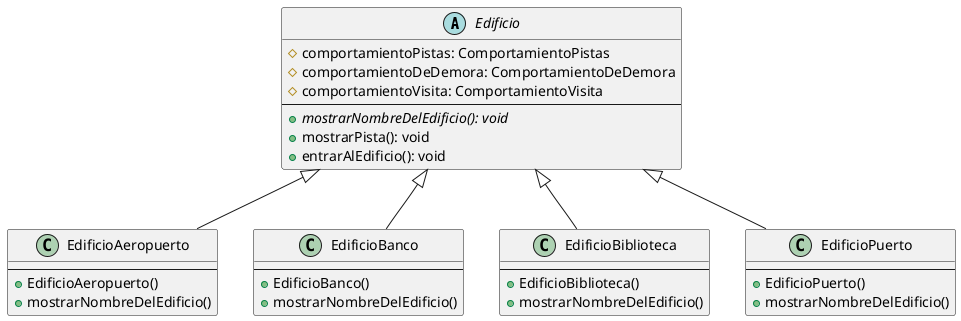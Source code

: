 @startuml

abstract class Edificio{
    #comportamientoPistas: ComportamientoPistas
    #comportamientoDeDemora: ComportamientoDeDemora
    #comportamientoVisita: ComportamientoVisita
    --
    +{abstract}mostrarNombreDelEdificio(): void
    +mostrarPista(): void
    +entrarAlEdificio(): void
}

class EdificioAeropuerto {
    --
    +EdificioAeropuerto()
    +mostrarNombreDelEdificio()
}

class EdificioBanco {
    --
    +EdificioBanco()
    +mostrarNombreDelEdificio()
}

class EdificioBiblioteca {
    --
    +EdificioBiblioteca()
    +mostrarNombreDelEdificio()
}

class EdificioPuerto {
    --
    +EdificioPuerto()
    +mostrarNombreDelEdificio()
}

Edificio <|-down- EdificioAeropuerto
Edificio <|-down- EdificioBanco
Edificio <|-down- EdificioBiblioteca
Edificio <|-down- EdificioPuerto


@enduml